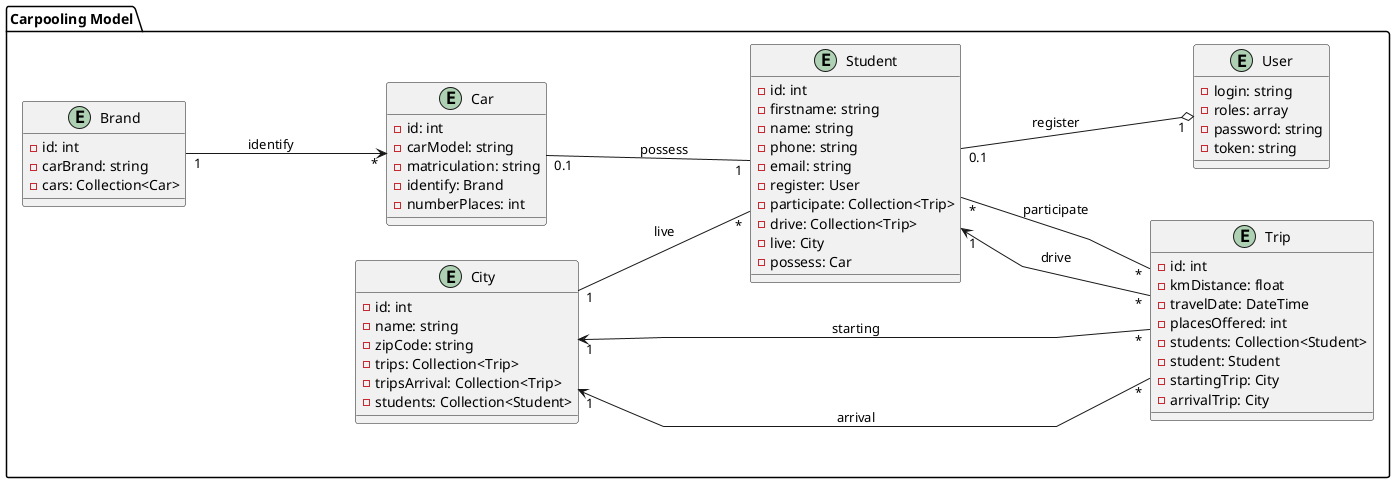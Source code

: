 @startuml
skinparam linetype polyline
left to right direction





package "Carpooling Model" as model{
entity User {
    -login: string
    -roles: array
    -password: string
    -token: string
}
  entity Student {
      -id: int
      -firstname: string
      -name: string
      -phone: string
      -email: string
      -register: User
      -participate: Collection<Trip>
      -drive: Collection<Trip>
      -live: City
      -possess: Car
  }
  entity Car {
      -id: int
      -carModel: string
      -matriculation: string
      -identify: Brand
      -numberPlaces: int
  }
 entity Brand {
       -id: int
       -carBrand: string
       -cars: Collection<Car>
  }

  entity Trip {
      -id: int
      -kmDistance: float
      -travelDate: DateTime
      -placesOffered: int
      -students: Collection<Student>
      -student: Student
      -startingTrip: City
      -arrivalTrip: City
  }
  entity City {
           -id: int
           -name: string
           -zipCode: string
           -trips: Collection<Trip>
           -tripsArrival: Collection<Trip>
           -students: Collection<Student>
       }

  Student "0.1" ---o "1" User : register

  Student "*" --- "*" Trip : participate
  Student "1" <--- "*" Trip : drive
  Car "0.1" --- "1" Student : possess


  Brand "1" ---> "*" Car : identify

  City "1" <--- "*" Trip : starting
  City "1" <--- "*" Trip : arrival
  City "1" --- "*" Student : live


}

@enduml